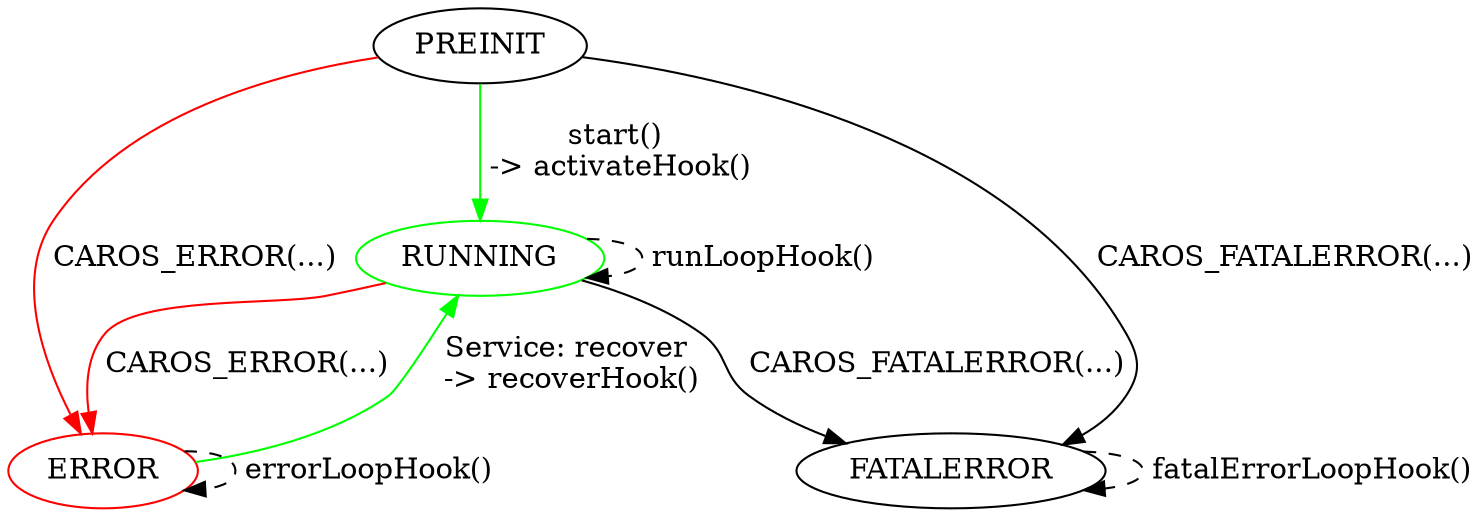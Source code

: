 digraph G {
	RUNNING [color=green];
	ERROR [color=red];
	FATALERROR [color=black];
	PREINIT -> RUNNING [color=green,label="start()\n -> activateHook()"];
	PREINIT -> ERROR [color=red,label="CAROS_ERROR(...)"];
	PREINIT -> FATALERROR [color=black,label="CAROS_FATALERROR(...)"];
	RUNNING -> ERROR [color=red,label="CAROS_ERROR(...)"];
	RUNNING -> FATALERROR [color=black,label="CAROS_FATALERROR(...)"];
	ERROR -> RUNNING [color=green,label="Service: recover\n -> recoverHook()"];
	RUNNING -> RUNNING [style=dashed,label=" runLoopHook()"];
	ERROR -> ERROR [style=dashed,label=" errorLoopHook()"];
	FATALERROR -> FATALERROR [style=dashed,label=" fatalErrorLoopHook()"];
}
